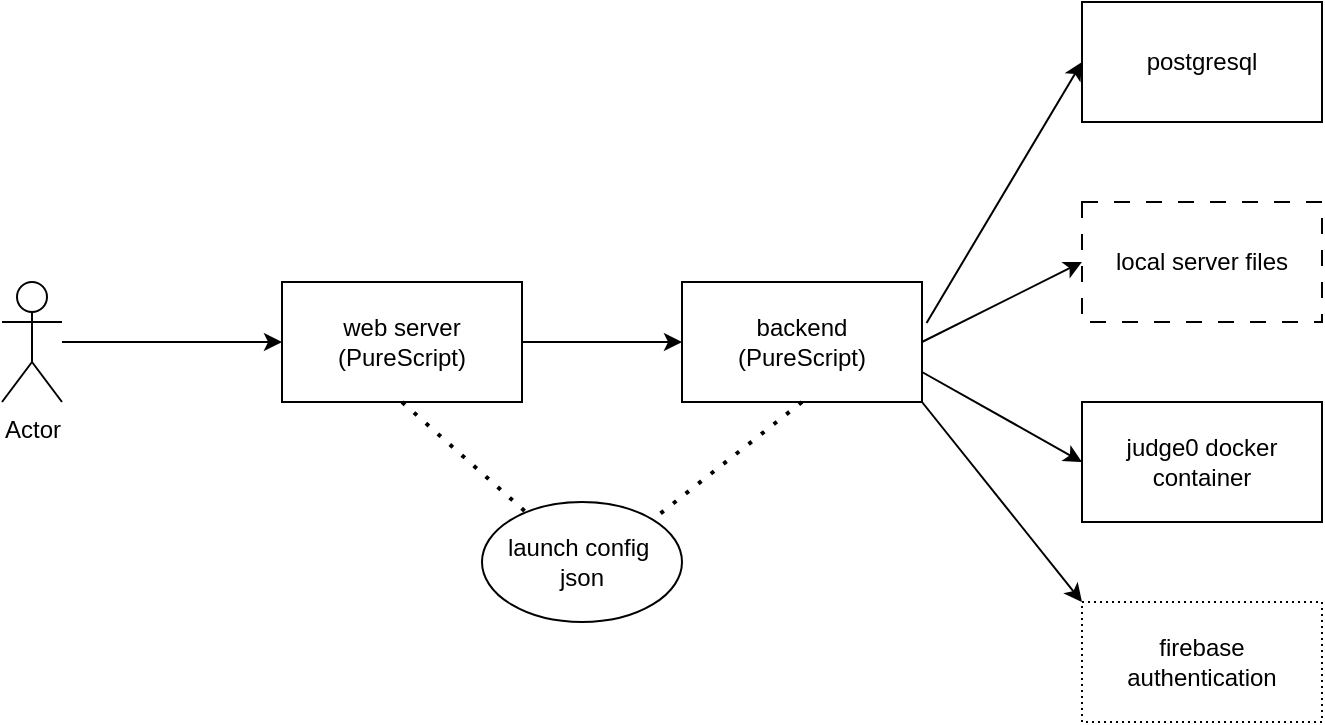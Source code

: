 <mxfile version="24.7.8">
  <diagram name="Page-1" id="3rtcJtsOBFKI1G2a0zmB">
    <mxGraphModel dx="858" dy="534" grid="0" gridSize="10" guides="1" tooltips="1" connect="1" arrows="0" fold="1" page="1" pageScale="1" pageWidth="850" pageHeight="1100" math="0" shadow="0">
      <root>
        <mxCell id="0" />
        <mxCell id="1" parent="0" />
        <mxCell id="ZVZqqR0YNCyg8vIGxM12-1" value="Actor" style="shape=umlActor;verticalLabelPosition=bottom;verticalAlign=top;html=1;outlineConnect=0;" vertex="1" parent="1">
          <mxGeometry x="100" y="320" width="30" height="60" as="geometry" />
        </mxCell>
        <mxCell id="ZVZqqR0YNCyg8vIGxM12-4" value="" style="endArrow=classic;html=1;rounded=0;" edge="1" parent="1" source="ZVZqqR0YNCyg8vIGxM12-1">
          <mxGeometry width="50" height="50" relative="1" as="geometry">
            <mxPoint x="230" y="340" as="sourcePoint" />
            <mxPoint x="240" y="350" as="targetPoint" />
          </mxGeometry>
        </mxCell>
        <mxCell id="ZVZqqR0YNCyg8vIGxM12-5" value="web server&lt;div&gt;(PureScript)&lt;/div&gt;" style="rounded=0;whiteSpace=wrap;html=1;" vertex="1" parent="1">
          <mxGeometry x="240" y="320" width="120" height="60" as="geometry" />
        </mxCell>
        <mxCell id="ZVZqqR0YNCyg8vIGxM12-6" value="backend&lt;div&gt;(PureScript)&lt;/div&gt;" style="rounded=0;whiteSpace=wrap;html=1;" vertex="1" parent="1">
          <mxGeometry x="440" y="320" width="120" height="60" as="geometry" />
        </mxCell>
        <mxCell id="ZVZqqR0YNCyg8vIGxM12-7" value="" style="endArrow=classic;html=1;rounded=0;exitX=1;exitY=0.5;exitDx=0;exitDy=0;entryX=0;entryY=0.5;entryDx=0;entryDy=0;" edge="1" parent="1" source="ZVZqqR0YNCyg8vIGxM12-5" target="ZVZqqR0YNCyg8vIGxM12-6">
          <mxGeometry width="50" height="50" relative="1" as="geometry">
            <mxPoint x="390" y="260" as="sourcePoint" />
            <mxPoint x="440" y="210" as="targetPoint" />
          </mxGeometry>
        </mxCell>
        <mxCell id="ZVZqqR0YNCyg8vIGxM12-8" value="" style="endArrow=classic;html=1;rounded=0;exitX=1.019;exitY=0.341;exitDx=0;exitDy=0;exitPerimeter=0;entryX=0;entryY=0.5;entryDx=0;entryDy=0;" edge="1" parent="1" source="ZVZqqR0YNCyg8vIGxM12-6" target="ZVZqqR0YNCyg8vIGxM12-9">
          <mxGeometry width="50" height="50" relative="1" as="geometry">
            <mxPoint x="590" y="340" as="sourcePoint" />
            <mxPoint x="640" y="290" as="targetPoint" />
          </mxGeometry>
        </mxCell>
        <mxCell id="ZVZqqR0YNCyg8vIGxM12-9" value="postgresql" style="rounded=0;whiteSpace=wrap;html=1;" vertex="1" parent="1">
          <mxGeometry x="640" y="180" width="120" height="60" as="geometry" />
        </mxCell>
        <mxCell id="ZVZqqR0YNCyg8vIGxM12-10" value="local server files" style="rounded=0;whiteSpace=wrap;html=1;dashed=1;dashPattern=8 8;" vertex="1" parent="1">
          <mxGeometry x="640" y="280" width="120" height="60" as="geometry" />
        </mxCell>
        <mxCell id="ZVZqqR0YNCyg8vIGxM12-11" value="" style="endArrow=classic;html=1;rounded=0;exitX=1;exitY=0.5;exitDx=0;exitDy=0;entryX=0;entryY=0.5;entryDx=0;entryDy=0;" edge="1" parent="1" source="ZVZqqR0YNCyg8vIGxM12-6" target="ZVZqqR0YNCyg8vIGxM12-10">
          <mxGeometry width="50" height="50" relative="1" as="geometry">
            <mxPoint x="580" y="480" as="sourcePoint" />
            <mxPoint x="630" y="430" as="targetPoint" />
          </mxGeometry>
        </mxCell>
        <mxCell id="ZVZqqR0YNCyg8vIGxM12-12" value="judge0 docker container" style="rounded=0;whiteSpace=wrap;html=1;" vertex="1" parent="1">
          <mxGeometry x="640" y="380" width="120" height="60" as="geometry" />
        </mxCell>
        <mxCell id="ZVZqqR0YNCyg8vIGxM12-13" value="" style="endArrow=classic;html=1;rounded=0;exitX=1;exitY=0.75;exitDx=0;exitDy=0;entryX=0;entryY=0.5;entryDx=0;entryDy=0;" edge="1" parent="1" source="ZVZqqR0YNCyg8vIGxM12-6" target="ZVZqqR0YNCyg8vIGxM12-12">
          <mxGeometry width="50" height="50" relative="1" as="geometry">
            <mxPoint x="590" y="460" as="sourcePoint" />
            <mxPoint x="640" y="410" as="targetPoint" />
          </mxGeometry>
        </mxCell>
        <mxCell id="ZVZqqR0YNCyg8vIGxM12-15" value="launch config&amp;nbsp;&lt;div&gt;json&lt;/div&gt;" style="ellipse;whiteSpace=wrap;html=1;" vertex="1" parent="1">
          <mxGeometry x="340" y="430" width="100" height="60" as="geometry" />
        </mxCell>
        <mxCell id="ZVZqqR0YNCyg8vIGxM12-16" value="" style="endArrow=none;dashed=1;html=1;dashPattern=1 3;strokeWidth=2;rounded=0;exitX=0.5;exitY=1;exitDx=0;exitDy=0;" edge="1" parent="1" source="ZVZqqR0YNCyg8vIGxM12-5" target="ZVZqqR0YNCyg8vIGxM12-15">
          <mxGeometry width="50" height="50" relative="1" as="geometry">
            <mxPoint x="270" y="470" as="sourcePoint" />
            <mxPoint x="320" y="420" as="targetPoint" />
          </mxGeometry>
        </mxCell>
        <mxCell id="ZVZqqR0YNCyg8vIGxM12-17" value="" style="endArrow=none;dashed=1;html=1;dashPattern=1 3;strokeWidth=2;rounded=0;exitX=0.5;exitY=1;exitDx=0;exitDy=0;entryX=1;entryY=0;entryDx=0;entryDy=0;" edge="1" parent="1" source="ZVZqqR0YNCyg8vIGxM12-6" target="ZVZqqR0YNCyg8vIGxM12-15">
          <mxGeometry width="50" height="50" relative="1" as="geometry">
            <mxPoint x="310" y="390" as="sourcePoint" />
            <mxPoint x="372" y="445" as="targetPoint" />
          </mxGeometry>
        </mxCell>
        <mxCell id="ZVZqqR0YNCyg8vIGxM12-18" value="firebase authentication" style="rounded=0;whiteSpace=wrap;html=1;dashed=1;dashPattern=1 2;" vertex="1" parent="1">
          <mxGeometry x="640" y="480" width="120" height="60" as="geometry" />
        </mxCell>
        <mxCell id="ZVZqqR0YNCyg8vIGxM12-19" value="" style="endArrow=classic;html=1;rounded=0;exitX=1;exitY=1;exitDx=0;exitDy=0;entryX=0;entryY=0;entryDx=0;entryDy=0;" edge="1" parent="1" source="ZVZqqR0YNCyg8vIGxM12-6" target="ZVZqqR0YNCyg8vIGxM12-18">
          <mxGeometry width="50" height="50" relative="1" as="geometry">
            <mxPoint x="580" y="510" as="sourcePoint" />
            <mxPoint x="630" y="460" as="targetPoint" />
          </mxGeometry>
        </mxCell>
      </root>
    </mxGraphModel>
  </diagram>
</mxfile>

